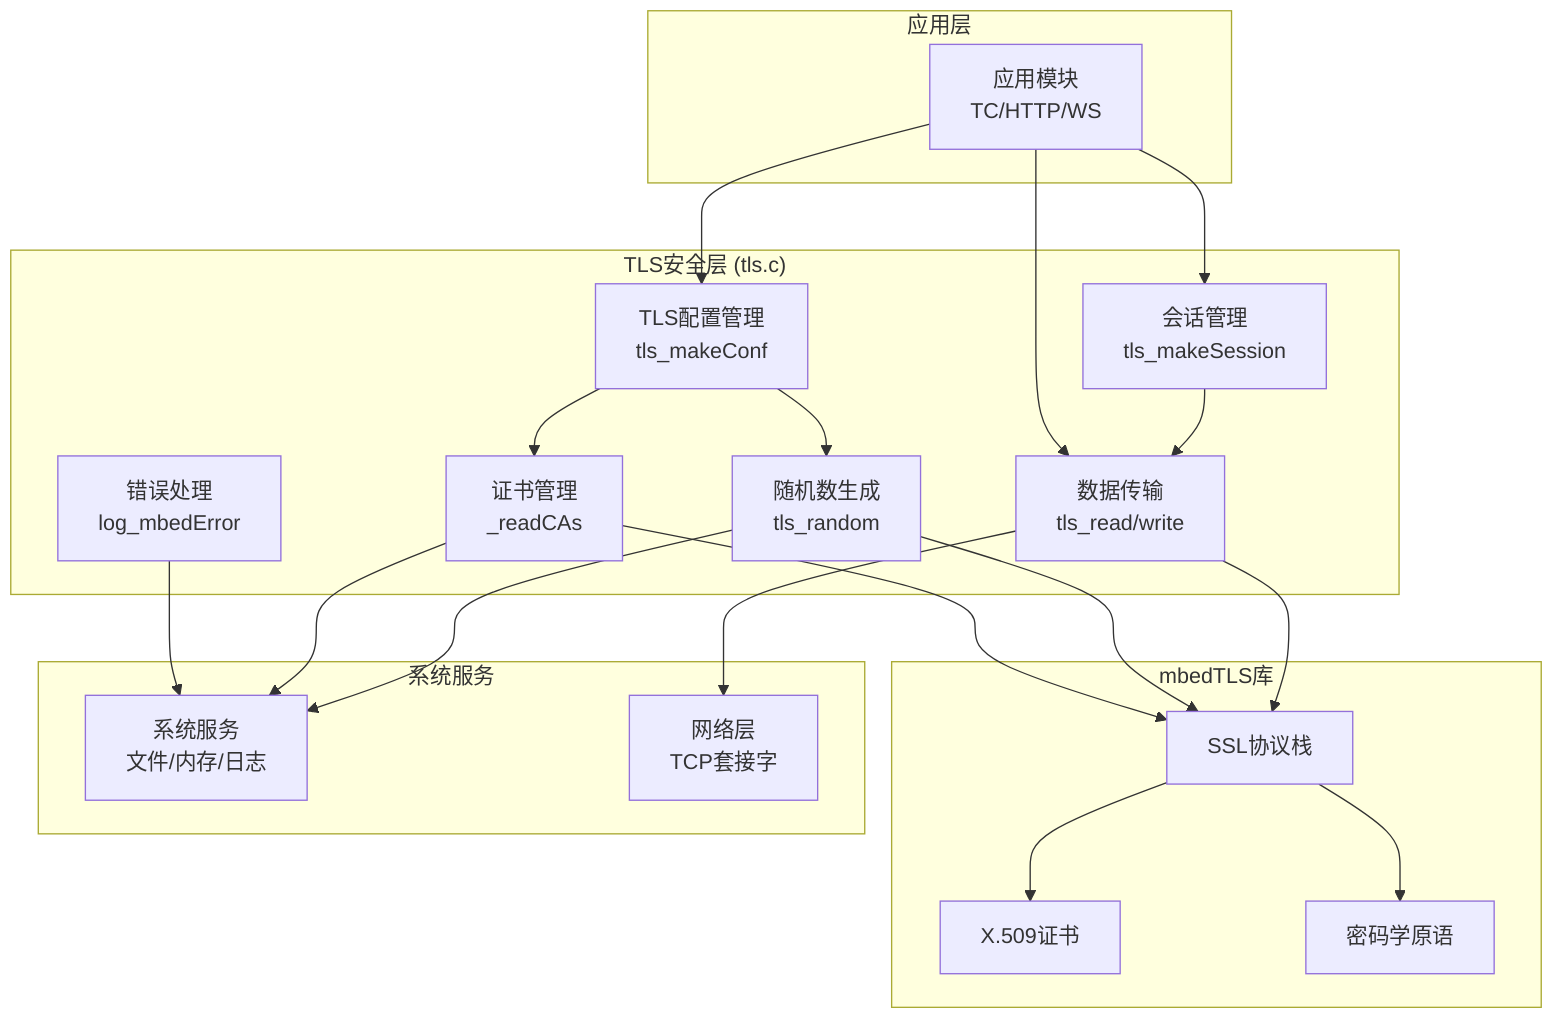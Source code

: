 graph TB
    subgraph "应用层"
        APP[应用模块<br/>TC/HTTP/WS]
    end
    
    subgraph "TLS安全层 (tls.c)"
        CONF[TLS配置管理<br/>tls_makeConf]
        SESSION[会话管理<br/>tls_makeSession]
        CERT[证书管理<br/>_readCAs]
        RNG[随机数生成<br/>tls_random]
        IO[数据传输<br/>tls_read/write]
        ERR[错误处理<br/>log_mbedError]
    end
    
    subgraph "mbedTLS库"
        SSL[SSL协议栈]
        X509[X.509证书]
        CRYPTO[密码学原语]
    end
    
    subgraph "系统服务"
        SYS[系统服务<br/>文件/内存/日志]
        NET[网络层<br/>TCP套接字]
    end
    
    APP --> CONF
    APP --> SESSION
    APP --> IO
    
    CONF --> CERT
    CONF --> RNG
    SESSION --> IO
    CERT --> SSL
    RNG --> SSL
    IO --> SSL
    ERR --> SYS
    
    SSL --> X509
    SSL --> CRYPTO
    
    CERT --> SYS
    RNG --> SYS
    IO --> NET